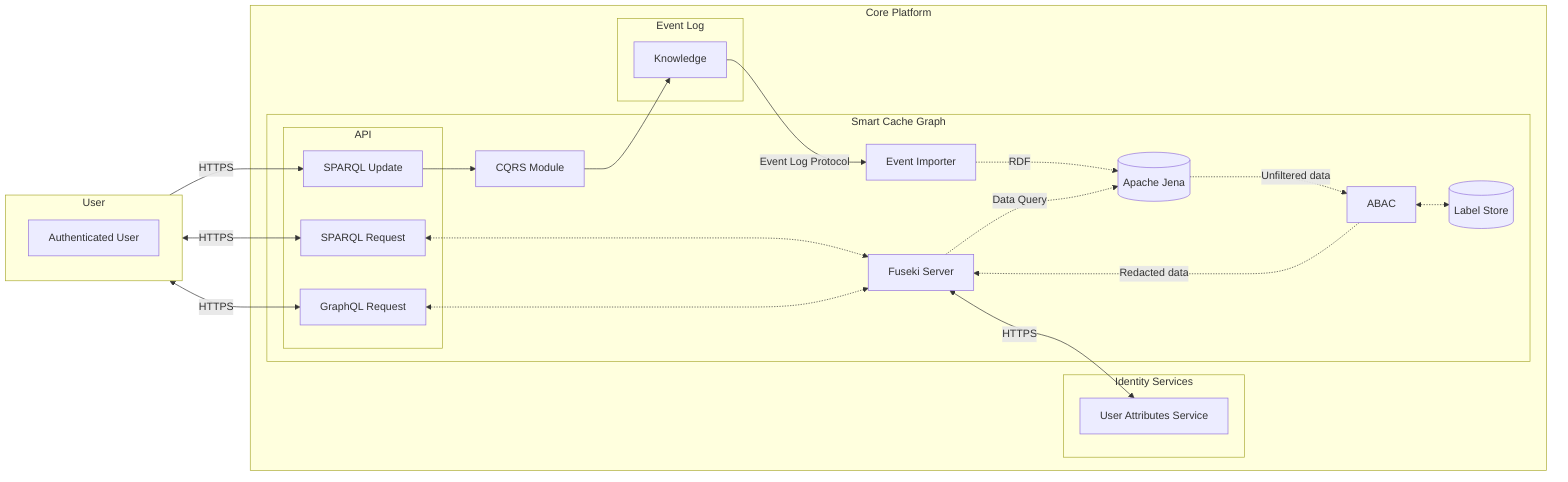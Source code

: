 graph LR
    subgraph User
        Authenticated["Authenticated User"]
    end

    User <--> |HTTPS| Sparql
    User <--> |HTTPS| Graphql
    User --> |HTTPS| Update

    subgraph Core Platform

        subgraph Identity Services
            Identity[User Attributes Service]
        end

        subgraph Event Log
            Knowledge[Knowledge]
        end

        Knowledge -- Event Log Protocol --> Import
        Update --> CQRS
        CQRS --> Knowledge

        subgraph Smart Cache Graph
            subgraph API
                Update[SPARQL Update]
                Sparql[SPARQL Request]
                Graphql[GraphQL Request]
            end
            CQRS[CQRS Module]
            Import[Event Importer]
            Web[Fuseki Server]
            Jena[(Apache Jena)]
            Label[(Label Store)]
            ABAC[ABAC]
            Import -.-> |RDF| Jena
            Jena -.-> |Unfiltered data| ABAC
            ABAC -.-> |Redacted data| Web
            ABAC <-.-> Label
            Sparql <-.-> Web
            Graphql <-.-> Web
            Web <-- HTTPS --> Identity
            Web -.-> |Data Query| Jena
        end

    end
